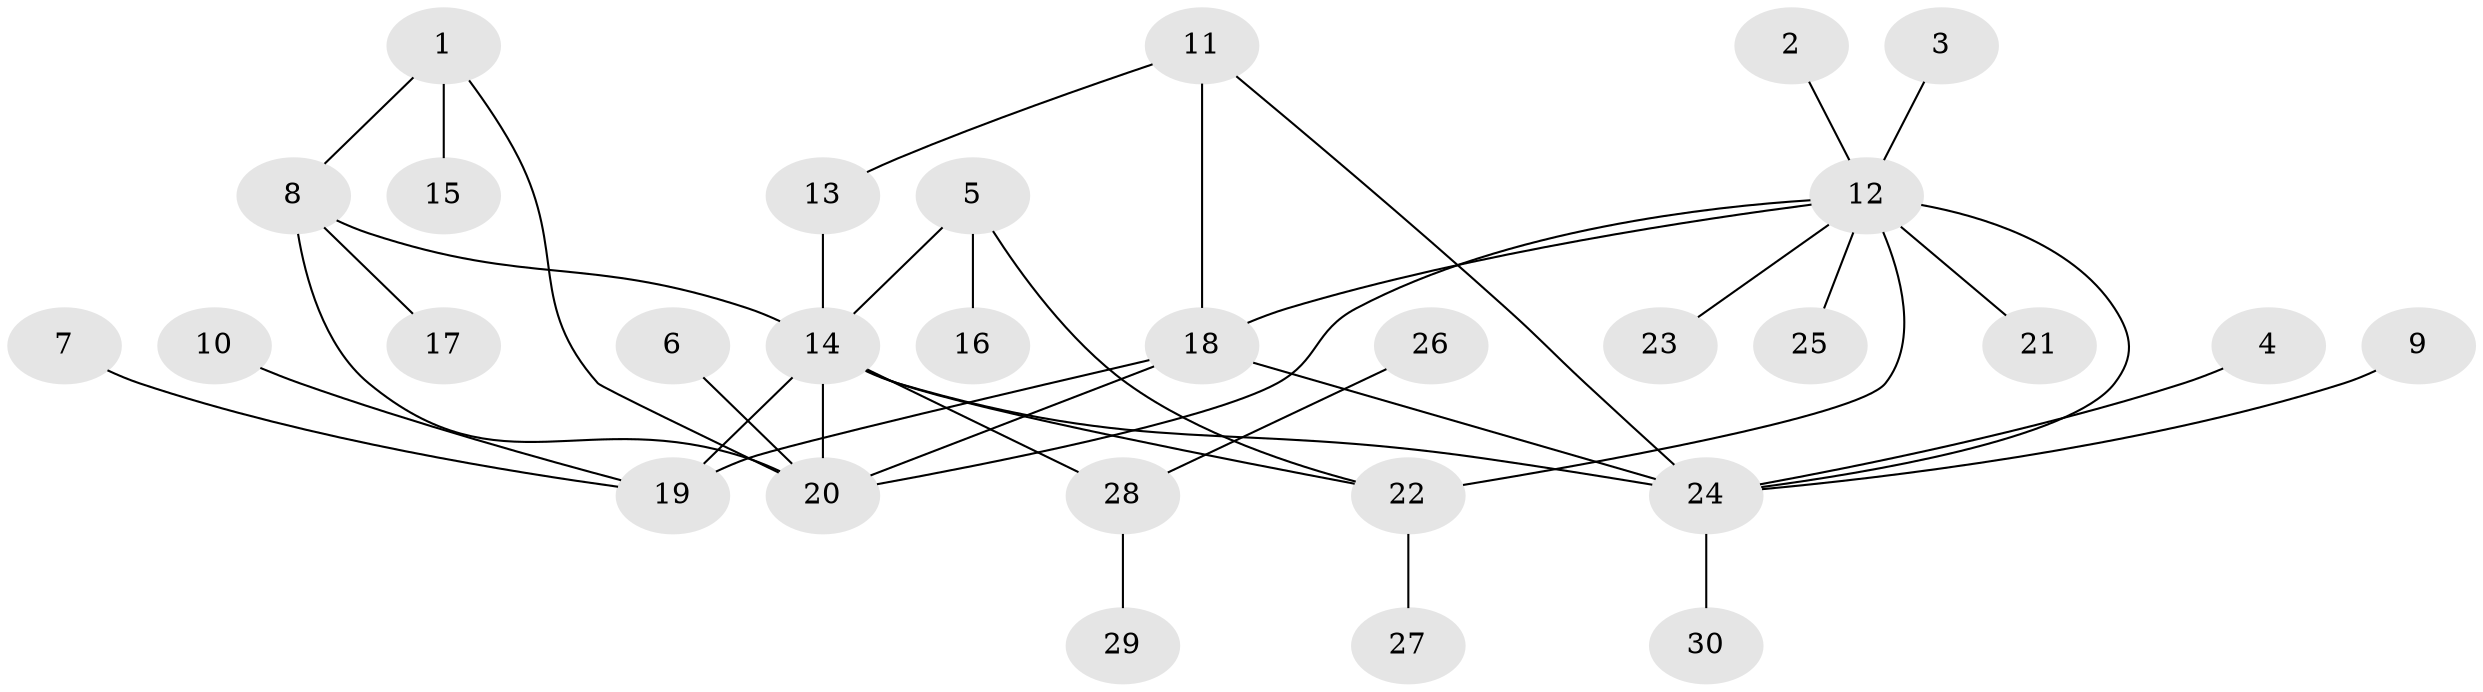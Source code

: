 // original degree distribution, {7: 0.03333333333333333, 4: 0.05, 3: 0.08333333333333333, 8: 0.016666666666666666, 6: 0.05, 2: 0.13333333333333333, 9: 0.016666666666666666, 12: 0.016666666666666666, 1: 0.5833333333333334, 5: 0.016666666666666666}
// Generated by graph-tools (version 1.1) at 2025/02/03/09/25 03:02:38]
// undirected, 30 vertices, 39 edges
graph export_dot {
graph [start="1"]
  node [color=gray90,style=filled];
  1;
  2;
  3;
  4;
  5;
  6;
  7;
  8;
  9;
  10;
  11;
  12;
  13;
  14;
  15;
  16;
  17;
  18;
  19;
  20;
  21;
  22;
  23;
  24;
  25;
  26;
  27;
  28;
  29;
  30;
  1 -- 8 [weight=1.0];
  1 -- 15 [weight=1.0];
  1 -- 20 [weight=1.0];
  2 -- 12 [weight=1.0];
  3 -- 12 [weight=1.0];
  4 -- 24 [weight=1.0];
  5 -- 14 [weight=2.0];
  5 -- 16 [weight=1.0];
  5 -- 22 [weight=1.0];
  6 -- 20 [weight=1.0];
  7 -- 19 [weight=1.0];
  8 -- 14 [weight=1.0];
  8 -- 17 [weight=1.0];
  8 -- 20 [weight=1.0];
  9 -- 24 [weight=1.0];
  10 -- 19 [weight=1.0];
  11 -- 13 [weight=1.0];
  11 -- 18 [weight=1.0];
  11 -- 24 [weight=1.0];
  12 -- 18 [weight=1.0];
  12 -- 20 [weight=1.0];
  12 -- 21 [weight=1.0];
  12 -- 22 [weight=2.0];
  12 -- 23 [weight=1.0];
  12 -- 24 [weight=1.0];
  12 -- 25 [weight=1.0];
  13 -- 14 [weight=1.0];
  14 -- 19 [weight=2.0];
  14 -- 20 [weight=1.0];
  14 -- 22 [weight=1.0];
  14 -- 24 [weight=1.0];
  14 -- 28 [weight=1.0];
  18 -- 19 [weight=1.0];
  18 -- 20 [weight=1.0];
  18 -- 24 [weight=1.0];
  22 -- 27 [weight=1.0];
  24 -- 30 [weight=1.0];
  26 -- 28 [weight=1.0];
  28 -- 29 [weight=1.0];
}

